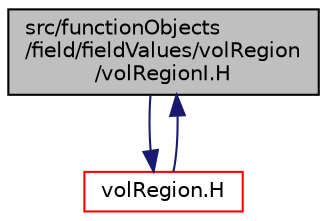 digraph "src/functionObjects/field/fieldValues/volRegion/volRegionI.H"
{
  bgcolor="transparent";
  edge [fontname="Helvetica",fontsize="10",labelfontname="Helvetica",labelfontsize="10"];
  node [fontname="Helvetica",fontsize="10",shape=record];
  Node1 [label="src/functionObjects\l/field/fieldValues/volRegion\l/volRegionI.H",height=0.2,width=0.4,color="black", fillcolor="grey75", style="filled", fontcolor="black"];
  Node1 -> Node2 [color="midnightblue",fontsize="10",style="solid",fontname="Helvetica"];
  Node2 [label="volRegion.H",height=0.2,width=0.4,color="red",URL="$a06358.html"];
  Node2 -> Node1 [color="midnightblue",fontsize="10",style="solid",fontname="Helvetica"];
}
